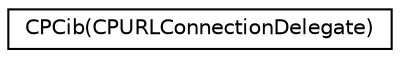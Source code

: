 digraph "Graphical Class Hierarchy"
{
  edge [fontname="Helvetica",fontsize="10",labelfontname="Helvetica",labelfontsize="10"];
  node [fontname="Helvetica",fontsize="10",shape=record];
  rankdir="LR";
  Node1 [label="CPCib(CPURLConnectionDelegate)",height=0.2,width=0.4,color="black", fillcolor="white", style="filled",URL="$category_c_p_cib_07_c_p_u_r_l_connection_delegate_08.html"];
}
